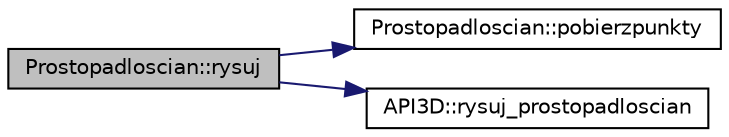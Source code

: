 digraph "Prostopadloscian::rysuj"
{
  edge [fontname="Helvetica",fontsize="10",labelfontname="Helvetica",labelfontsize="10"];
  node [fontname="Helvetica",fontsize="10",shape=record];
  rankdir="LR";
  Node38 [label="Prostopadloscian::rysuj",height=0.2,width=0.4,color="black", fillcolor="grey75", style="filled", fontcolor="black"];
  Node38 -> Node39 [color="midnightblue",fontsize="10",style="solid",fontname="Helvetica"];
  Node39 [label="Prostopadloscian::pobierzpunkty",height=0.2,width=0.4,color="black", fillcolor="white", style="filled",URL="$class_prostopadloscian.html#a9136c416e6e3073dc29b2619dd9df0db"];
  Node38 -> Node40 [color="midnightblue",fontsize="10",style="solid",fontname="Helvetica"];
  Node40 [label="API3D::rysuj_prostopadloscian",height=0.2,width=0.4,color="black", fillcolor="white", style="filled",URL="$class_a_p_i3_d.html#aa4d2540dd5e17d66740034838221e905"];
}
